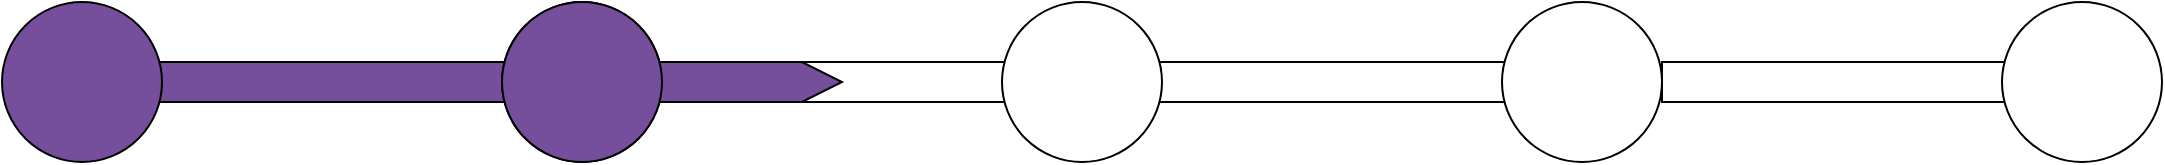 <mxfile version="15.7.3" type="device"><diagram id="fa8DC_OSdRCqygaarwAU" name="Seite-1"><mxGraphModel dx="1102" dy="1025" grid="1" gridSize="10" guides="1" tooltips="1" connect="1" arrows="1" fold="1" page="1" pageScale="1" pageWidth="827" pageHeight="1169" math="0" shadow="0"><root><mxCell id="0"/><mxCell id="1" parent="0"/><mxCell id="Ku2LYZKMUkQhRpWCa0PE-2" value="" style="rounded=0;whiteSpace=wrap;html=1;fillColor=#754F9C;" parent="1" vertex="1"><mxGeometry x="170" y="360" width="210" height="20" as="geometry"/></mxCell><mxCell id="Ku2LYZKMUkQhRpWCa0PE-4" value="" style="rounded=0;whiteSpace=wrap;html=1;" parent="1" vertex="1"><mxGeometry x="420" y="360" width="210" height="20" as="geometry"/></mxCell><mxCell id="Ku2LYZKMUkQhRpWCa0PE-6" value="" style="rounded=0;whiteSpace=wrap;html=1;" parent="1" vertex="1"><mxGeometry x="670" y="360" width="210" height="20" as="geometry"/></mxCell><mxCell id="Ku2LYZKMUkQhRpWCa0PE-8" value="" style="rounded=0;whiteSpace=wrap;html=1;" parent="1" vertex="1"><mxGeometry x="930" y="360" width="210" height="20" as="geometry"/></mxCell><mxCell id="Ku2LYZKMUkQhRpWCa0PE-3" value="" style="ellipse;whiteSpace=wrap;html=1;aspect=fixed;" parent="1" vertex="1"><mxGeometry x="350" y="330" width="80" height="80" as="geometry"/></mxCell><mxCell id="Ku2LYZKMUkQhRpWCa0PE-5" value="" style="ellipse;whiteSpace=wrap;html=1;aspect=fixed;" parent="1" vertex="1"><mxGeometry x="600" y="330" width="80" height="80" as="geometry"/></mxCell><mxCell id="Ku2LYZKMUkQhRpWCa0PE-7" value="" style="ellipse;whiteSpace=wrap;html=1;aspect=fixed;" parent="1" vertex="1"><mxGeometry x="850" y="330" width="80" height="80" as="geometry"/></mxCell><mxCell id="Ku2LYZKMUkQhRpWCa0PE-9" value="" style="ellipse;whiteSpace=wrap;html=1;aspect=fixed;" parent="1" vertex="1"><mxGeometry x="1100" y="330" width="80" height="80" as="geometry"/></mxCell><mxCell id="Ku2LYZKMUkQhRpWCa0PE-1" value="" style="ellipse;whiteSpace=wrap;html=1;aspect=fixed;fillColor=#754f9c;" parent="1" vertex="1"><mxGeometry x="100" y="330" width="80" height="80" as="geometry"/></mxCell><mxCell id="HOHxFJvDj7GEJDsf1Udq-1" value="" style="shape=step;perimeter=stepPerimeter;whiteSpace=wrap;html=1;fixedSize=1;fillColor=#754f9c;" vertex="1" parent="1"><mxGeometry x="400" y="360" width="120" height="20" as="geometry"/></mxCell><mxCell id="Ku2LYZKMUkQhRpWCa0PE-14" value="" style="ellipse;whiteSpace=wrap;html=1;aspect=fixed;fillColor=#754f9c;" parent="1" vertex="1"><mxGeometry x="350" y="330" width="80" height="80" as="geometry"/></mxCell></root></mxGraphModel></diagram></mxfile>